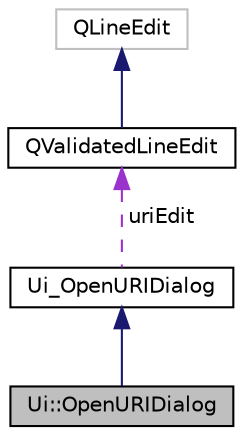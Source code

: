digraph "Ui::OpenURIDialog"
{
 // LATEX_PDF_SIZE
  edge [fontname="Helvetica",fontsize="10",labelfontname="Helvetica",labelfontsize="10"];
  node [fontname="Helvetica",fontsize="10",shape=record];
  Node2 [label="Ui::OpenURIDialog",height=0.2,width=0.4,color="black", fillcolor="grey75", style="filled", fontcolor="black",tooltip=" "];
  Node3 -> Node2 [dir="back",color="midnightblue",fontsize="10",style="solid"];
  Node3 [label="Ui_OpenURIDialog",height=0.2,width=0.4,color="black", fillcolor="white", style="filled",URL="$class_ui___open_u_r_i_dialog.html",tooltip=" "];
  Node4 -> Node3 [dir="back",color="darkorchid3",fontsize="10",style="dashed",label=" uriEdit" ];
  Node4 [label="QValidatedLineEdit",height=0.2,width=0.4,color="black", fillcolor="white", style="filled",URL="$class_q_validated_line_edit.html",tooltip=" "];
  Node5 -> Node4 [dir="back",color="midnightblue",fontsize="10",style="solid"];
  Node5 [label="QLineEdit",height=0.2,width=0.4,color="grey75", fillcolor="white", style="filled",tooltip=" "];
}
